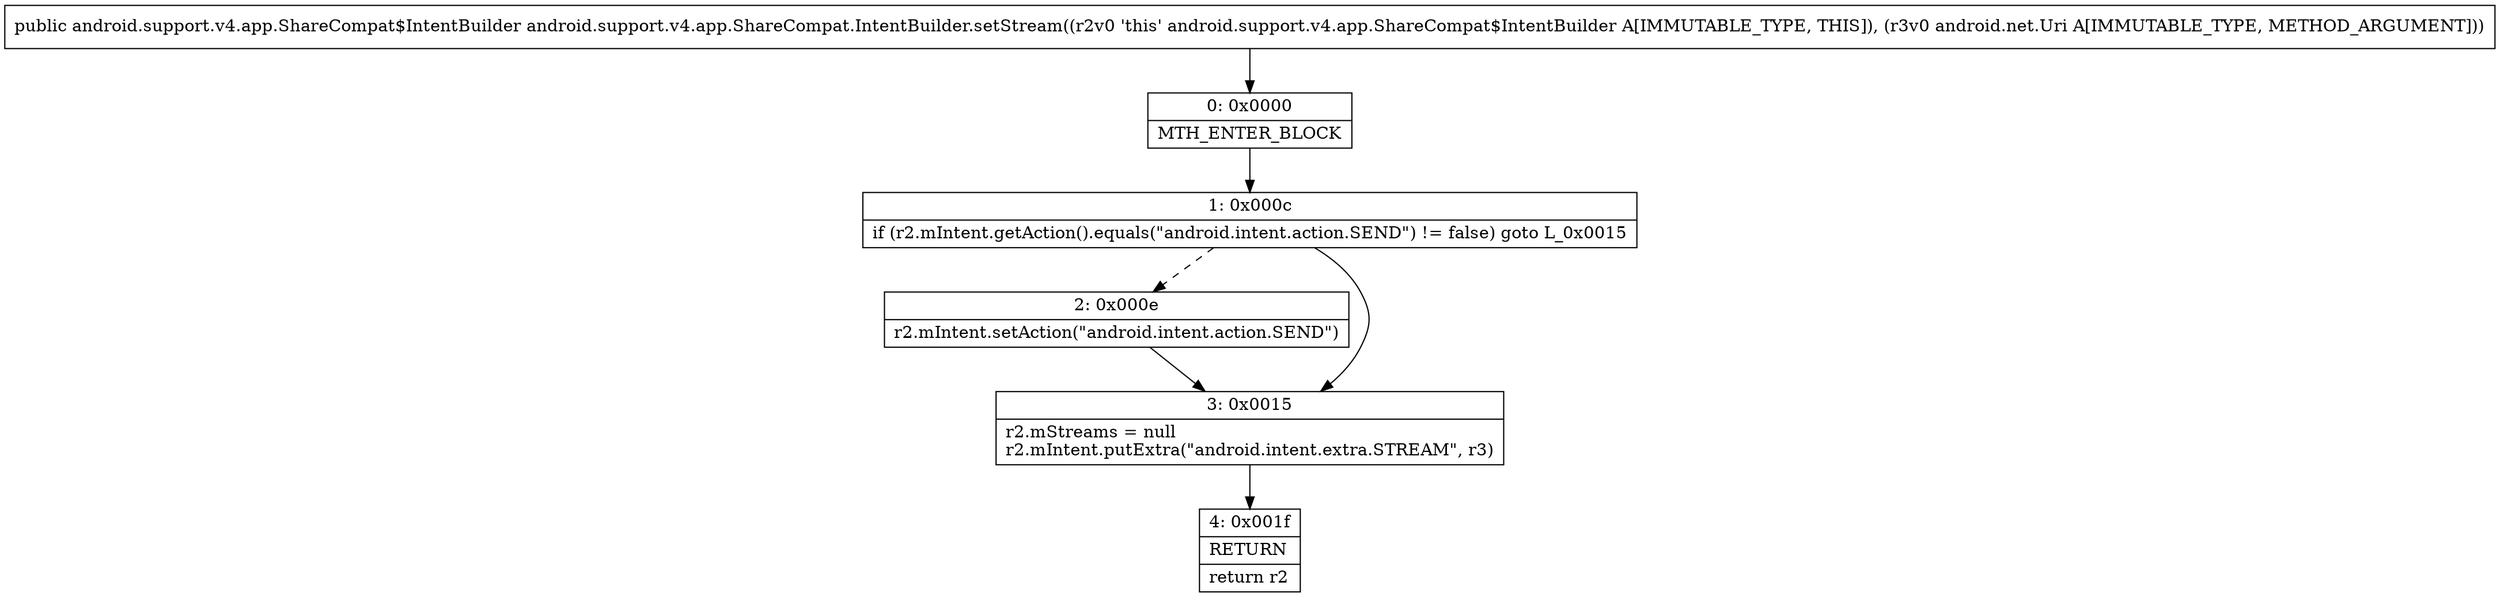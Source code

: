 digraph "CFG forandroid.support.v4.app.ShareCompat.IntentBuilder.setStream(Landroid\/net\/Uri;)Landroid\/support\/v4\/app\/ShareCompat$IntentBuilder;" {
Node_0 [shape=record,label="{0\:\ 0x0000|MTH_ENTER_BLOCK\l}"];
Node_1 [shape=record,label="{1\:\ 0x000c|if (r2.mIntent.getAction().equals(\"android.intent.action.SEND\") != false) goto L_0x0015\l}"];
Node_2 [shape=record,label="{2\:\ 0x000e|r2.mIntent.setAction(\"android.intent.action.SEND\")\l}"];
Node_3 [shape=record,label="{3\:\ 0x0015|r2.mStreams = null\lr2.mIntent.putExtra(\"android.intent.extra.STREAM\", r3)\l}"];
Node_4 [shape=record,label="{4\:\ 0x001f|RETURN\l|return r2\l}"];
MethodNode[shape=record,label="{public android.support.v4.app.ShareCompat$IntentBuilder android.support.v4.app.ShareCompat.IntentBuilder.setStream((r2v0 'this' android.support.v4.app.ShareCompat$IntentBuilder A[IMMUTABLE_TYPE, THIS]), (r3v0 android.net.Uri A[IMMUTABLE_TYPE, METHOD_ARGUMENT])) }"];
MethodNode -> Node_0;
Node_0 -> Node_1;
Node_1 -> Node_2[style=dashed];
Node_1 -> Node_3;
Node_2 -> Node_3;
Node_3 -> Node_4;
}


